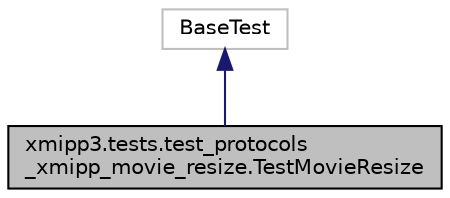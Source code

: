 digraph "xmipp3.tests.test_protocols_xmipp_movie_resize.TestMovieResize"
{
  edge [fontname="Helvetica",fontsize="10",labelfontname="Helvetica",labelfontsize="10"];
  node [fontname="Helvetica",fontsize="10",shape=record];
  Node0 [label="xmipp3.tests.test_protocols\l_xmipp_movie_resize.TestMovieResize",height=0.2,width=0.4,color="black", fillcolor="grey75", style="filled", fontcolor="black"];
  Node1 -> Node0 [dir="back",color="midnightblue",fontsize="10",style="solid",fontname="Helvetica"];
  Node1 [label="BaseTest",height=0.2,width=0.4,color="grey75", fillcolor="white", style="filled"];
}
